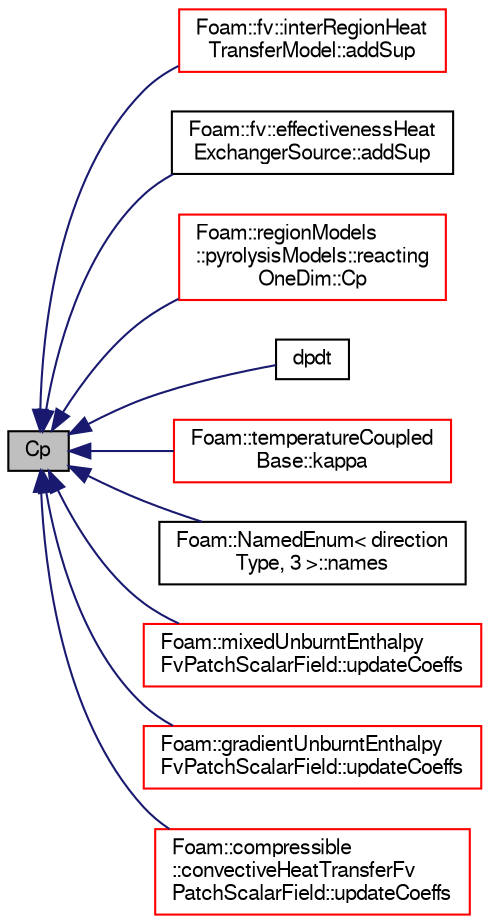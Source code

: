 digraph "Cp"
{
  bgcolor="transparent";
  edge [fontname="FreeSans",fontsize="10",labelfontname="FreeSans",labelfontsize="10"];
  node [fontname="FreeSans",fontsize="10",shape=record];
  rankdir="LR";
  Node1517 [label="Cp",height=0.2,width=0.4,color="black", fillcolor="grey75", style="filled", fontcolor="black"];
  Node1517 -> Node1518 [dir="back",color="midnightblue",fontsize="10",style="solid",fontname="FreeSans"];
  Node1518 [label="Foam::fv::interRegionHeat\lTransferModel::addSup",height=0.2,width=0.4,color="red",URL="$a23542.html#a9c3a3fc9e70c143a42b667f4c9485ec3",tooltip="Source term to energy equation. "];
  Node1517 -> Node1520 [dir="back",color="midnightblue",fontsize="10",style="solid",fontname="FreeSans"];
  Node1520 [label="Foam::fv::effectivenessHeat\lExchangerSource::addSup",height=0.2,width=0.4,color="black",URL="$a23462.html#a42e5220cac26493394efed2c2c8b4ccd",tooltip="Scalar. "];
  Node1517 -> Node1521 [dir="back",color="midnightblue",fontsize="10",style="solid",fontname="FreeSans"];
  Node1521 [label="Foam::regionModels\l::pyrolysisModels::reacting\lOneDim::Cp",height=0.2,width=0.4,color="red",URL="$a28978.html#a733eb9714af55e877dae51b5ee26ec0b",tooltip="Return specific heat capacity [J/kg/K]. "];
  Node1517 -> Node1523 [dir="back",color="midnightblue",fontsize="10",style="solid",fontname="FreeSans"];
  Node1523 [label="dpdt",height=0.2,width=0.4,color="black",URL="$a29734.html#a0e4e637e8932a391cf4a45df07c3a170",tooltip="Should the dpdt term be included in the enthalpy equation. "];
  Node1517 -> Node1524 [dir="back",color="midnightblue",fontsize="10",style="solid",fontname="FreeSans"];
  Node1524 [label="Foam::temperatureCoupled\lBase::kappa",height=0.2,width=0.4,color="red",URL="$a30786.html#adbad3ddac3d957ac2b2c8d2b91a93de6",tooltip="Given patch temperature calculate corresponding K field. "];
  Node1517 -> Node1537 [dir="back",color="midnightblue",fontsize="10",style="solid",fontname="FreeSans"];
  Node1537 [label="Foam::NamedEnum\< direction\lType, 3 \>::names",height=0.2,width=0.4,color="black",URL="$a25998.html#a7350da3a0edd92cd11e6c479c9967dc8"];
  Node1517 -> Node1538 [dir="back",color="midnightblue",fontsize="10",style="solid",fontname="FreeSans"];
  Node1538 [label="Foam::mixedUnburntEnthalpy\lFvPatchScalarField::updateCoeffs",height=0.2,width=0.4,color="red",URL="$a30126.html#a7e24eafac629d3733181cd942d4c902f",tooltip="Update the coefficients associated with the patch field. "];
  Node1517 -> Node1540 [dir="back",color="midnightblue",fontsize="10",style="solid",fontname="FreeSans"];
  Node1540 [label="Foam::gradientUnburntEnthalpy\lFvPatchScalarField::updateCoeffs",height=0.2,width=0.4,color="red",URL="$a30122.html#a7e24eafac629d3733181cd942d4c902f",tooltip="Update the coefficients associated with the patch field. "];
  Node1517 -> Node1542 [dir="back",color="midnightblue",fontsize="10",style="solid",fontname="FreeSans"];
  Node1542 [label="Foam::compressible\l::convectiveHeatTransferFv\lPatchScalarField::updateCoeffs",height=0.2,width=0.4,color="red",URL="$a30658.html#a7e24eafac629d3733181cd942d4c902f",tooltip="Update the coefficients associated with the patch field. "];
}
